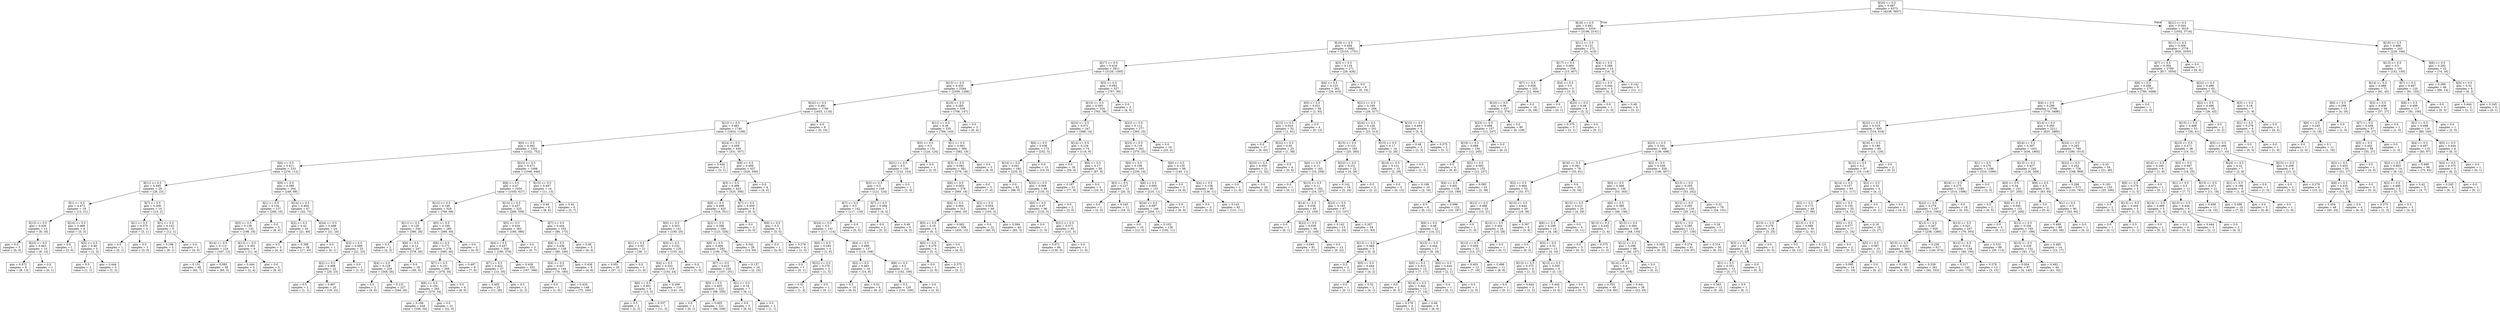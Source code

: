 digraph Tree {
node [shape=box] ;
0 [label="X[20] <= 0.5\ngini = 0.487\nsamples = 6373\nvalue = [4238, 5857]"] ;
1 [label="X[16] <= 0.5\ngini = 0.481\nsamples = 3354\nvalue = [3186, 2141]"] ;
0 -> 1 [labeldistance=2.5, labelangle=45, headlabel="True"] ;
2 [label="X[18] <= 0.5\ngini = 0.458\nsamples = 3082\nvalue = [3155, 1731]"] ;
1 -> 2 ;
3 [label="X[17] <= 0.5\ngini = 0.416\nsamples = 2811\nvalue = [3126, 1305]"] ;
2 -> 3 ;
4 [label="X[15] <= 0.5\ngini = 0.455\nsamples = 2284\nvalue = [2359, 1266]"] ;
3 -> 4 ;
5 [label="X[22] <= 0.5\ngini = 0.481\nsamples = 1746\nvalue = [1653, 1119]"] ;
4 -> 5 ;
6 [label="X[12] <= 0.5\ngini = 0.481\nsamples = 1740\nvalue = [1653, 1109]"] ;
5 -> 6 ;
7 [label="X[0] <= 0.5\ngini = 0.462\nsamples = 1301\nvalue = [1322, 752]"] ;
6 -> 7 ;
8 [label="X[6] <= 0.5\ngini = 0.411\nsamples = 233\nvalue = [276, 112]"] ;
7 -> 8 ;
9 [label="X[11] <= 0.5\ngini = 0.495\nsamples = 29\nvalue = [28, 23]"] ;
8 -> 9 ;
10 [label="X[1] <= 0.5\ngini = 0.472\nsamples = 19\nvalue = [13, 21]"] ;
9 -> 10 ;
11 [label="X[13] <= 0.5\ngini = 0.426\nsamples = 13\nvalue = [8, 18]"] ;
10 -> 11 ;
12 [label="gini = 0.0\nsamples = 3\nvalue = [0, 4]"] ;
11 -> 12 ;
13 [label="X[23] <= 0.5\ngini = 0.463\nsamples = 10\nvalue = [8, 14]"] ;
11 -> 13 ;
14 [label="gini = 0.472\nsamples = 9\nvalue = [8, 13]"] ;
13 -> 14 ;
15 [label="gini = 0.0\nsamples = 1\nvalue = [0, 1]"] ;
13 -> 15 ;
16 [label="X[14] <= 0.5\ngini = 0.469\nsamples = 6\nvalue = [5, 3]"] ;
10 -> 16 ;
17 [label="gini = 0.0\nsamples = 1\nvalue = [3, 0]"] ;
16 -> 17 ;
18 [label="X[5] <= 0.5\ngini = 0.48\nsamples = 5\nvalue = [2, 3]"] ;
16 -> 18 ;
19 [label="gini = 0.5\nsamples = 2\nvalue = [1, 1]"] ;
18 -> 19 ;
20 [label="gini = 0.444\nsamples = 3\nvalue = [1, 2]"] ;
18 -> 20 ;
21 [label="X[7] <= 0.5\ngini = 0.208\nsamples = 10\nvalue = [15, 2]"] ;
9 -> 21 ;
22 [label="X[1] <= 0.5\ngini = 0.375\nsamples = 4\nvalue = [3, 1]"] ;
21 -> 22 ;
23 [label="gini = 0.0\nsamples = 1\nvalue = [0, 1]"] ;
22 -> 23 ;
24 [label="gini = 0.0\nsamples = 3\nvalue = [3, 0]"] ;
22 -> 24 ;
25 [label="X[1] <= 0.5\ngini = 0.142\nsamples = 6\nvalue = [12, 1]"] ;
21 -> 25 ;
26 [label="gini = 0.198\nsamples = 5\nvalue = [8, 1]"] ;
25 -> 26 ;
27 [label="gini = 0.0\nsamples = 1\nvalue = [4, 0]"] ;
25 -> 27 ;
28 [label="X[9] <= 0.5\ngini = 0.389\nsamples = 204\nvalue = [248, 89]"] ;
8 -> 28 ;
29 [label="X[1] <= 0.5\ngini = 0.134\nsamples = 137\nvalue = [206, 16]"] ;
28 -> 29 ;
30 [label="X[3] <= 0.5\ngini = 0.138\nsamples = 132\nvalue = [198, 16]"] ;
29 -> 30 ;
31 [label="X[14] <= 0.5\ngini = 0.113\nsamples = 124\nvalue = [187, 12]"] ;
30 -> 31 ;
32 [label="gini = 0.131\nsamples = 66\nvalue = [92, 7]"] ;
31 -> 32 ;
33 [label="gini = 0.095\nsamples = 58\nvalue = [95, 5]"] ;
31 -> 33 ;
34 [label="X[13] <= 0.5\ngini = 0.391\nsamples = 8\nvalue = [11, 4]"] ;
30 -> 34 ;
35 [label="gini = 0.444\nsamples = 3\nvalue = [2, 4]"] ;
34 -> 35 ;
36 [label="gini = 0.0\nsamples = 5\nvalue = [9, 0]"] ;
34 -> 36 ;
37 [label="gini = 0.0\nsamples = 5\nvalue = [8, 0]"] ;
29 -> 37 ;
38 [label="X[14] <= 0.5\ngini = 0.464\nsamples = 67\nvalue = [42, 73]"] ;
28 -> 38 ;
39 [label="X[2] <= 0.5\ngini = 0.42\nsamples = 43\nvalue = [21, 49]"] ;
38 -> 39 ;
40 [label="gini = 0.5\nsamples = 5\nvalue = [4, 4]"] ;
39 -> 40 ;
41 [label="gini = 0.398\nsamples = 38\nvalue = [17, 45]"] ;
39 -> 41 ;
42 [label="X[24] <= 0.5\ngini = 0.498\nsamples = 24\nvalue = [21, 24]"] ;
38 -> 42 ;
43 [label="gini = 0.0\nsamples = 1\nvalue = [0, 1]"] ;
42 -> 43 ;
44 [label="X[3] <= 0.5\ngini = 0.499\nsamples = 23\nvalue = [21, 23]"] ;
42 -> 44 ;
45 [label="X[2] <= 0.5\ngini = 0.498\nsamples = 22\nvalue = [20, 23]"] ;
44 -> 45 ;
46 [label="gini = 0.5\nsamples = 2\nvalue = [1, 1]"] ;
45 -> 46 ;
47 [label="gini = 0.497\nsamples = 20\nvalue = [19, 22]"] ;
45 -> 47 ;
48 [label="gini = 0.0\nsamples = 1\nvalue = [1, 0]"] ;
44 -> 48 ;
49 [label="X[23] <= 0.5\ngini = 0.471\nsamples = 1068\nvalue = [1046, 640]"] ;
7 -> 49 ;
50 [label="X[9] <= 0.5\ngini = 0.47\nsamples = 1054\nvalue = [1035, 627]"] ;
49 -> 50 ;
51 [label="X[13] <= 0.5\ngini = 0.149\nsamples = 529\nvalue = [769, 68]"] ;
50 -> 51 ;
52 [label="X[11] <= 0.5\ngini = 0.128\nsamples = 249\nvalue = [380, 28]"] ;
51 -> 52 ;
53 [label="gini = 0.5\nsamples = 2\nvalue = [2, 2]"] ;
52 -> 53 ;
54 [label="X[6] <= 0.5\ngini = 0.12\nsamples = 247\nvalue = [378, 26]"] ;
52 -> 54 ;
55 [label="X[4] <= 0.5\ngini = 0.129\nsamples = 229\nvalue = [348, 26]"] ;
54 -> 55 ;
56 [label="gini = 0.0\nsamples = 2\nvalue = [4, 0]"] ;
55 -> 56 ;
57 [label="gini = 0.131\nsamples = 227\nvalue = [344, 26]"] ;
55 -> 57 ;
58 [label="gini = 0.0\nsamples = 18\nvalue = [30, 0]"] ;
54 -> 58 ;
59 [label="X[5] <= 0.5\ngini = 0.169\nsamples = 280\nvalue = [389, 40]"] ;
51 -> 59 ;
60 [label="X[8] <= 0.5\ngini = 0.171\nsamples = 278\nvalue = [385, 40]"] ;
59 -> 60 ;
61 [label="X[7] <= 0.5\ngini = 0.151\nsamples = 269\nvalue = [378, 34]"] ;
60 -> 61 ;
62 [label="X[6] <= 0.5\ngini = 0.154\nsamples = 265\nvalue = [370, 34]"] ;
61 -> 62 ;
63 [label="gini = 0.166\nsamples = 244\nvalue = [338, 34]"] ;
62 -> 63 ;
64 [label="gini = 0.0\nsamples = 21\nvalue = [32, 0]"] ;
62 -> 64 ;
65 [label="gini = 0.0\nsamples = 4\nvalue = [8, 0]"] ;
61 -> 65 ;
66 [label="gini = 0.497\nsamples = 9\nvalue = [7, 6]"] ;
60 -> 66 ;
67 [label="gini = 0.0\nsamples = 2\nvalue = [4, 0]"] ;
59 -> 67 ;
68 [label="X[14] <= 0.5\ngini = 0.437\nsamples = 525\nvalue = [266, 559]"] ;
50 -> 68 ;
69 [label="X[5] <= 0.5\ngini = 0.434\nsamples = 362\nvalue = [180, 386]"] ;
68 -> 69 ;
70 [label="X[4] <= 0.5\ngini = 0.437\nsamples = 359\nvalue = [180, 379]"] ;
69 -> 70 ;
71 [label="X[7] <= 0.5\ngini = 0.422\nsamples = 27\nvalue = [13, 30]"] ;
70 -> 71 ;
72 [label="gini = 0.405\nsamples = 25\nvalue = [11, 28]"] ;
71 -> 72 ;
73 [label="gini = 0.5\nsamples = 2\nvalue = [2, 2]"] ;
71 -> 73 ;
74 [label="gini = 0.438\nsamples = 332\nvalue = [167, 349]"] ;
70 -> 74 ;
75 [label="gini = 0.0\nsamples = 3\nvalue = [0, 7]"] ;
69 -> 75 ;
76 [label="X[7] <= 0.5\ngini = 0.444\nsamples = 163\nvalue = [86, 173]"] ;
68 -> 76 ;
77 [label="X[6] <= 0.5\ngini = 0.436\nsamples = 158\nvalue = [80, 169]"] ;
76 -> 77 ;
78 [label="X[4] <= 0.5\ngini = 0.437\nsamples = 149\nvalue = [76, 160]"] ;
77 -> 78 ;
79 [label="gini = 0.0\nsamples = 1\nvalue = [1, 0]"] ;
78 -> 79 ;
80 [label="gini = 0.435\nsamples = 148\nvalue = [75, 160]"] ;
78 -> 80 ;
81 [label="gini = 0.426\nsamples = 9\nvalue = [4, 9]"] ;
77 -> 81 ;
82 [label="gini = 0.48\nsamples = 5\nvalue = [6, 4]"] ;
76 -> 82 ;
83 [label="X[13] <= 0.5\ngini = 0.497\nsamples = 14\nvalue = [11, 13]"] ;
49 -> 83 ;
84 [label="gini = 0.49\nsamples = 8\nvalue = [8, 6]"] ;
83 -> 84 ;
85 [label="gini = 0.42\nsamples = 6\nvalue = [3, 7]"] ;
83 -> 85 ;
86 [label="X[24] <= 0.5\ngini = 0.499\nsamples = 439\nvalue = [331, 357]"] ;
6 -> 86 ;
87 [label="gini = 0.444\nsamples = 2\nvalue = [2, 1]"] ;
86 -> 87 ;
88 [label="X[8] <= 0.5\ngini = 0.499\nsamples = 437\nvalue = [329, 356]"] ;
86 -> 88 ;
89 [label="X[3] <= 0.5\ngini = 0.499\nsamples = 433\nvalue = [325, 356]"] ;
88 -> 89 ;
90 [label="X[9] <= 0.5\ngini = 0.499\nsamples = 425\nvalue = [316, 351]"] ;
89 -> 90 ;
91 [label="X[0] <= 0.5\ngini = 0.203\nsamples = 141\nvalue = [193, 25]"] ;
90 -> 91 ;
92 [label="X[1] <= 0.5\ngini = 0.05\nsamples = 21\nvalue = [38, 1]"] ;
91 -> 92 ;
93 [label="gini = 0.051\nsamples = 20\nvalue = [37, 1]"] ;
92 -> 93 ;
94 [label="gini = 0.0\nsamples = 1\nvalue = [1, 0]"] ;
92 -> 94 ;
95 [label="X[5] <= 0.5\ngini = 0.232\nsamples = 120\nvalue = [155, 24]"] ;
91 -> 95 ;
96 [label="X[4] <= 0.5\ngini = 0.233\nsamples = 119\nvalue = [154, 24]"] ;
95 -> 96 ;
97 [label="X[6] <= 0.5\ngini = 0.401\nsamples = 9\nvalue = [13, 5]"] ;
96 -> 97 ;
98 [label="gini = 0.5\nsamples = 2\nvalue = [2, 2]"] ;
97 -> 98 ;
99 [label="gini = 0.337\nsamples = 7\nvalue = [11, 3]"] ;
97 -> 99 ;
100 [label="gini = 0.209\nsamples = 110\nvalue = [141, 19]"] ;
96 -> 100 ;
101 [label="gini = 0.0\nsamples = 1\nvalue = [1, 0]"] ;
95 -> 101 ;
102 [label="X[2] <= 0.5\ngini = 0.398\nsamples = 284\nvalue = [123, 326]"] ;
90 -> 102 ;
103 [label="X[6] <= 0.5\ngini = 0.406\nsamples = 245\nvalue = [109, 276]"] ;
102 -> 103 ;
104 [label="X[7] <= 0.5\ngini = 0.419\nsamples = 229\nvalue = [107, 251]"] ;
103 -> 104 ;
105 [label="X[0] <= 0.5\ngini = 0.405\nsamples = 222\nvalue = [98, 250]"] ;
104 -> 105 ;
106 [label="gini = 0.0\nsamples = 1\nvalue = [0, 1]"] ;
105 -> 106 ;
107 [label="gini = 0.405\nsamples = 221\nvalue = [98, 249]"] ;
105 -> 107 ;
108 [label="X[1] <= 0.5\ngini = 0.18\nsamples = 7\nvalue = [9, 1]"] ;
104 -> 108 ;
109 [label="gini = 0.0\nsamples = 5\nvalue = [8, 0]"] ;
108 -> 109 ;
110 [label="gini = 0.5\nsamples = 2\nvalue = [1, 1]"] ;
108 -> 110 ;
111 [label="gini = 0.137\nsamples = 16\nvalue = [2, 25]"] ;
103 -> 111 ;
112 [label="gini = 0.342\nsamples = 39\nvalue = [14, 50]"] ;
102 -> 112 ;
113 [label="X[7] <= 0.5\ngini = 0.459\nsamples = 8\nvalue = [9, 5]"] ;
89 -> 113 ;
114 [label="gini = 0.0\nsamples = 3\nvalue = [4, 0]"] ;
113 -> 114 ;
115 [label="X[9] <= 0.5\ngini = 0.5\nsamples = 5\nvalue = [5, 5]"] ;
113 -> 115 ;
116 [label="gini = 0.0\nsamples = 1\nvalue = [4, 0]"] ;
115 -> 116 ;
117 [label="gini = 0.278\nsamples = 4\nvalue = [1, 5]"] ;
115 -> 117 ;
118 [label="gini = 0.0\nsamples = 4\nvalue = [4, 0]"] ;
88 -> 118 ;
119 [label="gini = 0.0\nsamples = 6\nvalue = [0, 10]"] ;
5 -> 119 ;
120 [label="X[10] <= 0.5\ngini = 0.285\nsamples = 538\nvalue = [706, 147]"] ;
4 -> 120 ;
121 [label="X[11] <= 0.5\ngini = 0.28\nsamples = 535\nvalue = [706, 143]"] ;
120 -> 121 ;
122 [label="X[5] <= 0.5\ngini = 0.5\nsamples = 151\nvalue = [124, 124]"] ;
121 -> 122 ;
123 [label="X[21] <= 0.5\ngini = 0.5\nsamples = 150\nvalue = [122, 124]"] ;
122 -> 123 ;
124 [label="X[3] <= 0.5\ngini = 0.5\nsamples = 149\nvalue = [121, 124]"] ;
123 -> 124 ;
125 [label="X[7] <= 0.5\ngini = 0.5\nsamples = 142\nvalue = [117, 119]"] ;
124 -> 125 ;
126 [label="X[24] <= 0.5\ngini = 0.5\nsamples = 141\nvalue = [117, 114]"] ;
125 -> 126 ;
127 [label="X[0] <= 0.5\ngini = 0.245\nsamples = 4\nvalue = [1, 6]"] ;
126 -> 127 ;
128 [label="gini = 0.0\nsamples = 1\nvalue = [0, 1]"] ;
127 -> 128 ;
129 [label="X[22] <= 0.5\ngini = 0.278\nsamples = 3\nvalue = [1, 5]"] ;
127 -> 129 ;
130 [label="gini = 0.32\nsamples = 2\nvalue = [1, 4]"] ;
129 -> 130 ;
131 [label="gini = 0.0\nsamples = 1\nvalue = [0, 1]"] ;
129 -> 131 ;
132 [label="X[4] <= 0.5\ngini = 0.499\nsamples = 137\nvalue = [116, 108]"] ;
126 -> 132 ;
133 [label="X[2] <= 0.5\ngini = 0.463\nsamples = 16\nvalue = [14, 8]"] ;
132 -> 133 ;
134 [label="gini = 0.5\nsamples = 10\nvalue = [6, 6]"] ;
133 -> 134 ;
135 [label="gini = 0.32\nsamples = 6\nvalue = [8, 2]"] ;
133 -> 135 ;
136 [label="X[8] <= 0.5\ngini = 0.5\nsamples = 121\nvalue = [102, 100]"] ;
132 -> 136 ;
137 [label="gini = 0.5\nsamples = 120\nvalue = [101, 100]"] ;
136 -> 137 ;
138 [label="gini = 0.0\nsamples = 1\nvalue = [1, 0]"] ;
136 -> 138 ;
139 [label="gini = 0.0\nsamples = 1\nvalue = [0, 5]"] ;
125 -> 139 ;
140 [label="X[7] <= 0.5\ngini = 0.494\nsamples = 7\nvalue = [4, 5]"] ;
124 -> 140 ;
141 [label="gini = 0.0\nsamples = 2\nvalue = [0, 2]"] ;
140 -> 141 ;
142 [label="gini = 0.49\nsamples = 5\nvalue = [4, 3]"] ;
140 -> 142 ;
143 [label="gini = 0.0\nsamples = 1\nvalue = [1, 0]"] ;
123 -> 143 ;
144 [label="gini = 0.0\nsamples = 1\nvalue = [2, 0]"] ;
122 -> 144 ;
145 [label="X[1] <= 0.5\ngini = 0.061\nsamples = 384\nvalue = [582, 19]"] ;
121 -> 145 ;
146 [label="X[3] <= 0.5\ngini = 0.062\nsamples = 381\nvalue = [576, 19]"] ;
145 -> 146 ;
147 [label="X[6] <= 0.5\ngini = 0.063\nsamples = 378\nvalue = [569, 19]"] ;
146 -> 147 ;
148 [label="X[4] <= 0.5\ngini = 0.064\nsamples = 312\nvalue = [464, 16]"] ;
147 -> 148 ;
149 [label="X[5] <= 0.5\ngini = 0.18\nsamples = 6\nvalue = [9, 1]"] ;
148 -> 149 ;
150 [label="X[0] <= 0.5\ngini = 0.278\nsamples = 4\nvalue = [5, 1]"] ;
149 -> 150 ;
151 [label="gini = 0.0\nsamples = 1\nvalue = [2, 0]"] ;
150 -> 151 ;
152 [label="gini = 0.375\nsamples = 3\nvalue = [3, 1]"] ;
150 -> 152 ;
153 [label="gini = 0.0\nsamples = 2\nvalue = [4, 0]"] ;
149 -> 153 ;
154 [label="gini = 0.062\nsamples = 306\nvalue = [455, 15]"] ;
148 -> 154 ;
155 [label="X[2] <= 0.5\ngini = 0.054\nsamples = 66\nvalue = [105, 3]"] ;
147 -> 155 ;
156 [label="gini = 0.0\nsamples = 22\nvalue = [40, 0]"] ;
155 -> 156 ;
157 [label="gini = 0.084\nsamples = 44\nvalue = [65, 3]"] ;
155 -> 157 ;
158 [label="gini = 0.0\nsamples = 3\nvalue = [7, 0]"] ;
146 -> 158 ;
159 [label="gini = 0.0\nsamples = 3\nvalue = [6, 0]"] ;
145 -> 159 ;
160 [label="gini = 0.0\nsamples = 3\nvalue = [0, 4]"] ;
120 -> 160 ;
161 [label="X[5] <= 0.5\ngini = 0.092\nsamples = 527\nvalue = [767, 39]"] ;
3 -> 161 ;
162 [label="X[13] <= 0.5\ngini = 0.093\nsamples = 524\nvalue = [763, 39]"] ;
161 -> 162 ;
163 [label="X[23] <= 0.5\ngini = 0.071\nsamples = 247\nvalue = [368, 14]"] ;
162 -> 163 ;
164 [label="X[6] <= 0.5\ngini = 0.038\nsamples = 173\nvalue = [252, 5]"] ;
163 -> 164 ;
165 [label="X[14] <= 0.5\ngini = 0.041\nsamples = 160\nvalue = [233, 5]"] ;
164 -> 165 ;
166 [label="gini = 0.0\nsamples = 62\nvalue = [98, 0]"] ;
165 -> 166 ;
167 [label="X[22] <= 0.5\ngini = 0.069\nsamples = 98\nvalue = [135, 5]"] ;
165 -> 167 ;
168 [label="X[0] <= 0.5\ngini = 0.07\nsamples = 96\nvalue = [132, 5]"] ;
167 -> 168 ;
169 [label="gini = 0.0\nsamples = 1\nvalue = [1, 0]"] ;
168 -> 169 ;
170 [label="X[21] <= 0.5\ngini = 0.071\nsamples = 95\nvalue = [131, 5]"] ;
168 -> 170 ;
171 [label="gini = 0.071\nsamples = 94\nvalue = [130, 5]"] ;
170 -> 171 ;
172 [label="gini = 0.0\nsamples = 1\nvalue = [1, 0]"] ;
170 -> 172 ;
173 [label="gini = 0.0\nsamples = 2\nvalue = [3, 0]"] ;
167 -> 173 ;
174 [label="gini = 0.0\nsamples = 13\nvalue = [19, 0]"] ;
164 -> 174 ;
175 [label="X[14] <= 0.5\ngini = 0.134\nsamples = 74\nvalue = [116, 9]"] ;
163 -> 175 ;
176 [label="gini = 0.0\nsamples = 18\nvalue = [29, 0]"] ;
175 -> 176 ;
177 [label="X[6] <= 0.5\ngini = 0.17\nsamples = 56\nvalue = [87, 9]"] ;
175 -> 177 ;
178 [label="gini = 0.187\nsamples = 51\nvalue = [77, 9]"] ;
177 -> 178 ;
179 [label="gini = 0.0\nsamples = 5\nvalue = [10, 0]"] ;
177 -> 179 ;
180 [label="X[22] <= 0.5\ngini = 0.112\nsamples = 277\nvalue = [395, 25]"] ;
162 -> 180 ;
181 [label="X[23] <= 0.5\ngini = 0.119\nsamples = 261\nvalue = [370, 25]"] ;
180 -> 181 ;
182 [label="X[0] <= 0.5\ngini = 0.108\nsamples = 163\nvalue = [230, 14]"] ;
181 -> 182 ;
183 [label="X[2] <= 0.5\ngini = 0.227\nsamples = 12\nvalue = [20, 3]"] ;
182 -> 183 ;
184 [label="gini = 0.0\nsamples = 1\nvalue = [2, 0]"] ;
183 -> 184 ;
185 [label="gini = 0.245\nsamples = 11\nvalue = [18, 3]"] ;
183 -> 185 ;
186 [label="X[6] <= 0.5\ngini = 0.095\nsamples = 151\nvalue = [210, 11]"] ;
182 -> 186 ;
187 [label="X[24] <= 0.5\ngini = 0.097\nsamples = 146\nvalue = [204, 11]"] ;
186 -> 187 ;
188 [label="gini = 0.0\nsamples = 10\nvalue = [12, 0]"] ;
187 -> 188 ;
189 [label="gini = 0.103\nsamples = 136\nvalue = [192, 11]"] ;
187 -> 189 ;
190 [label="gini = 0.0\nsamples = 5\nvalue = [6, 0]"] ;
186 -> 190 ;
191 [label="X[0] <= 0.5\ngini = 0.135\nsamples = 98\nvalue = [140, 11]"] ;
181 -> 191 ;
192 [label="gini = 0.0\nsamples = 3\nvalue = [4, 0]"] ;
191 -> 192 ;
193 [label="X[4] <= 0.5\ngini = 0.138\nsamples = 95\nvalue = [136, 11]"] ;
191 -> 193 ;
194 [label="gini = 0.0\nsamples = 3\nvalue = [5, 0]"] ;
193 -> 194 ;
195 [label="gini = 0.143\nsamples = 92\nvalue = [131, 11]"] ;
193 -> 195 ;
196 [label="gini = 0.0\nsamples = 16\nvalue = [25, 0]"] ;
180 -> 196 ;
197 [label="gini = 0.0\nsamples = 3\nvalue = [4, 0]"] ;
161 -> 197 ;
198 [label="X[3] <= 0.5\ngini = 0.119\nsamples = 271\nvalue = [29, 426]"] ;
2 -> 198 ;
199 [label="X[4] <= 0.5\ngini = 0.123\nsamples = 262\nvalue = [29, 410]"] ;
198 -> 199 ;
200 [label="X[5] <= 0.5\ngini = 0.021\nsamples = 56\nvalue = [1, 93]"] ;
199 -> 200 ;
201 [label="X[13] <= 0.5\ngini = 0.024\nsamples = 52\nvalue = [1, 81]"] ;
200 -> 201 ;
202 [label="gini = 0.0\nsamples = 27\nvalue = [0, 43]"] ;
201 -> 202 ;
203 [label="X[22] <= 0.5\ngini = 0.05\nsamples = 25\nvalue = [1, 38]"] ;
201 -> 203 ;
204 [label="X[23] <= 0.5\ngini = 0.059\nsamples = 21\nvalue = [1, 32]"] ;
203 -> 204 ;
205 [label="gini = 0.0\nsamples = 1\nvalue = [1, 0]"] ;
204 -> 205 ;
206 [label="gini = 0.0\nsamples = 20\nvalue = [0, 32]"] ;
204 -> 206 ;
207 [label="gini = 0.0\nsamples = 4\nvalue = [0, 6]"] ;
203 -> 207 ;
208 [label="gini = 0.0\nsamples = 4\nvalue = [0, 12]"] ;
200 -> 208 ;
209 [label="X[21] <= 0.5\ngini = 0.149\nsamples = 206\nvalue = [28, 317]"] ;
199 -> 209 ;
210 [label="X[24] <= 0.5\ngini = 0.128\nsamples = 201\nvalue = [23, 313]"] ;
209 -> 210 ;
211 [label="X[15] <= 0.5\ngini = 0.123\nsamples = 185\nvalue = [20, 284]"] ;
210 -> 211 ;
212 [label="X[0] <= 0.5\ngini = 0.11\nsamples = 163\nvalue = [16, 258]"] ;
211 -> 212 ;
213 [label="gini = 0.0\nsamples = 1\nvalue = [0, 1]"] ;
212 -> 213 ;
214 [label="X[13] <= 0.5\ngini = 0.11\nsamples = 162\nvalue = [16, 257]"] ;
212 -> 214 ;
215 [label="X[14] <= 0.5\ngini = 0.038\nsamples = 95\nvalue = [3, 150]"] ;
214 -> 215 ;
216 [label="gini = 0.0\nsamples = 1\nvalue = [0, 1]"] ;
215 -> 216 ;
217 [label="X[22] <= 0.5\ngini = 0.039\nsamples = 94\nvalue = [3, 149]"] ;
215 -> 217 ;
218 [label="gini = 0.045\nsamples = 81\nvalue = [3, 127]"] ;
217 -> 218 ;
219 [label="gini = 0.0\nsamples = 13\nvalue = [0, 22]"] ;
217 -> 219 ;
220 [label="X[23] <= 0.5\ngini = 0.193\nsamples = 67\nvalue = [13, 107]"] ;
214 -> 220 ;
221 [label="gini = 0.142\nsamples = 13\nvalue = [2, 24]"] ;
220 -> 221 ;
222 [label="gini = 0.207\nsamples = 54\nvalue = [11, 83]"] ;
220 -> 222 ;
223 [label="X[22] <= 0.5\ngini = 0.231\nsamples = 22\nvalue = [4, 26]"] ;
211 -> 223 ;
224 [label="gini = 0.142\nsamples = 19\nvalue = [2, 24]"] ;
223 -> 224 ;
225 [label="gini = 0.5\nsamples = 3\nvalue = [2, 2]"] ;
223 -> 225 ;
226 [label="X[15] <= 0.5\ngini = 0.17\nsamples = 16\nvalue = [3, 29]"] ;
210 -> 226 ;
227 [label="X[14] <= 0.5\ngini = 0.121\nsamples = 15\nvalue = [2, 29]"] ;
226 -> 227 ;
228 [label="gini = 0.0\nsamples = 5\nvalue = [0, 13]"] ;
227 -> 228 ;
229 [label="gini = 0.198\nsamples = 10\nvalue = [2, 16]"] ;
227 -> 229 ;
230 [label="gini = 0.0\nsamples = 1\nvalue = [1, 0]"] ;
226 -> 230 ;
231 [label="X[15] <= 0.5\ngini = 0.494\nsamples = 5\nvalue = [5, 4]"] ;
209 -> 231 ;
232 [label="gini = 0.48\nsamples = 3\nvalue = [2, 3]"] ;
231 -> 232 ;
233 [label="gini = 0.375\nsamples = 2\nvalue = [3, 1]"] ;
231 -> 233 ;
234 [label="gini = 0.0\nsamples = 9\nvalue = [0, 16]"] ;
198 -> 234 ;
235 [label="X[11] <= 0.5\ngini = 0.131\nsamples = 272\nvalue = [31, 410]"] ;
1 -> 235 ;
236 [label="X[17] <= 0.5\ngini = 0.069\nsamples = 258\nvalue = [15, 407]"] ;
235 -> 236 ;
237 [label="X[7] <= 0.5\ngini = 0.056\nsamples = 253\nvalue = [12, 404]"] ;
236 -> 237 ;
238 [label="X[10] <= 0.5\ngini = 0.06\nsamples = 237\nvalue = [12, 376]"] ;
237 -> 238 ;
239 [label="X[23] <= 0.5\ngini = 0.088\nsamples = 157\nvalue = [12, 247]"] ;
238 -> 239 ;
240 [label="X[19] <= 0.5\ngini = 0.089\nsamples = 156\nvalue = [12, 245]"] ;
239 -> 240 ;
241 [label="gini = 0.0\nsamples = 4\nvalue = [0, 8]"] ;
240 -> 241 ;
242 [label="X[2] <= 0.5\ngini = 0.092\nsamples = 152\nvalue = [12, 237]"] ;
240 -> 242 ;
243 [label="X[4] <= 0.5\ngini = 0.091\nsamples = 129\nvalue = [10, 199]"] ;
242 -> 243 ;
244 [label="gini = 0.0\nsamples = 6\nvalue = [0, 12]"] ;
243 -> 244 ;
245 [label="gini = 0.096\nsamples = 123\nvalue = [10, 187]"] ;
243 -> 245 ;
246 [label="gini = 0.095\nsamples = 23\nvalue = [2, 38]"] ;
242 -> 246 ;
247 [label="gini = 0.0\nsamples = 1\nvalue = [0, 2]"] ;
239 -> 247 ;
248 [label="gini = 0.0\nsamples = 80\nvalue = [0, 129]"] ;
238 -> 248 ;
249 [label="gini = 0.0\nsamples = 16\nvalue = [0, 28]"] ;
237 -> 249 ;
250 [label="X[4] <= 0.5\ngini = 0.5\nsamples = 5\nvalue = [3, 3]"] ;
236 -> 250 ;
251 [label="gini = 0.0\nsamples = 1\nvalue = [0, 1]"] ;
250 -> 251 ;
252 [label="X[23] <= 0.5\ngini = 0.48\nsamples = 4\nvalue = [3, 2]"] ;
250 -> 252 ;
253 [label="gini = 0.375\nsamples = 3\nvalue = [3, 1]"] ;
252 -> 253 ;
254 [label="gini = 0.0\nsamples = 1\nvalue = [0, 1]"] ;
252 -> 254 ;
255 [label="X[4] <= 0.5\ngini = 0.266\nsamples = 14\nvalue = [16, 3]"] ;
235 -> 255 ;
256 [label="X[2] <= 0.5\ngini = 0.444\nsamples = 5\nvalue = [4, 2]"] ;
255 -> 256 ;
257 [label="gini = 0.0\nsamples = 1\nvalue = [1, 0]"] ;
256 -> 257 ;
258 [label="gini = 0.48\nsamples = 4\nvalue = [3, 2]"] ;
256 -> 258 ;
259 [label="gini = 0.142\nsamples = 9\nvalue = [12, 1]"] ;
255 -> 259 ;
260 [label="X[21] <= 0.5\ngini = 0.344\nsamples = 3019\nvalue = [1052, 3716]"] ;
0 -> 260 [labeldistance=2.5, labelangle=-45, headlabel="False"] ;
261 [label="X[11] <= 0.5\ngini = 0.306\nsamples = 2776\nvalue = [826, 3550]"] ;
260 -> 261 ;
262 [label="X[7] <= 0.5\ngini = 0.304\nsamples = 2769\nvalue = [817, 3550]"] ;
261 -> 262 ;
263 [label="X[8] <= 0.5\ngini = 0.298\nsamples = 2707\nvalue = [780, 3498]"] ;
262 -> 263 ;
264 [label="X[4] <= 0.5\ngini = 0.298\nsamples = 2706\nvalue = [779, 3498]"] ;
263 -> 264 ;
265 [label="X[22] <= 0.5\ngini = 0.319\nsamples = 495\nvalue = [154, 618]"] ;
264 -> 265 ;
266 [label="X[23] <= 0.5\ngini = 0.341\nsamples = 406\nvalue = [139, 498]"] ;
265 -> 266 ;
267 [label="X[16] <= 0.5\ngini = 0.391\nsamples = 78\nvalue = [33, 91]"] ;
266 -> 267 ;
268 [label="X[2] <= 0.5\ngini = 0.464\nsamples = 53\nvalue = [33, 57]"] ;
267 -> 268 ;
269 [label="X[12] <= 0.5\ngini = 0.486\nsamples = 23\nvalue = [15, 21]"] ;
268 -> 269 ;
270 [label="X[6] <= 0.5\ngini = 0.48\nsamples = 22\nvalue = [14, 21]"] ;
269 -> 270 ;
271 [label="X[13] <= 0.5\ngini = 0.469\nsamples = 5\nvalue = [5, 3]"] ;
270 -> 271 ;
272 [label="gini = 0.5\nsamples = 2\nvalue = [1, 1]"] ;
271 -> 272 ;
273 [label="X[0] <= 0.5\ngini = 0.444\nsamples = 3\nvalue = [4, 2]"] ;
271 -> 273 ;
274 [label="gini = 0.0\nsamples = 1\nvalue = [0, 1]"] ;
273 -> 274 ;
275 [label="gini = 0.32\nsamples = 2\nvalue = [4, 1]"] ;
273 -> 275 ;
276 [label="X[15] <= 0.5\ngini = 0.444\nsamples = 17\nvalue = [9, 18]"] ;
270 -> 276 ;
277 [label="X[0] <= 0.5\ngini = 0.413\nsamples = 15\nvalue = [7, 17]"] ;
276 -> 277 ;
278 [label="gini = 0.0\nsamples = 2\nvalue = [0, 3]"] ;
277 -> 278 ;
279 [label="X[14] <= 0.5\ngini = 0.444\nsamples = 13\nvalue = [7, 14]"] ;
277 -> 279 ;
280 [label="gini = 0.278\nsamples = 4\nvalue = [1, 5]"] ;
279 -> 280 ;
281 [label="gini = 0.48\nsamples = 9\nvalue = [6, 9]"] ;
279 -> 281 ;
282 [label="X[0] <= 0.5\ngini = 0.444\nsamples = 2\nvalue = [2, 1]"] ;
276 -> 282 ;
283 [label="gini = 0.0\nsamples = 1\nvalue = [0, 1]"] ;
282 -> 283 ;
284 [label="gini = 0.0\nsamples = 1\nvalue = [2, 0]"] ;
282 -> 284 ;
285 [label="gini = 0.0\nsamples = 1\nvalue = [1, 0]"] ;
269 -> 285 ;
286 [label="X[15] <= 0.5\ngini = 0.444\nsamples = 30\nvalue = [18, 36]"] ;
268 -> 286 ;
287 [label="X[12] <= 0.5\ngini = 0.454\nsamples = 24\nvalue = [15, 28]"] ;
286 -> 287 ;
288 [label="X[13] <= 0.5\ngini = 0.459\nsamples = 23\nvalue = [15, 27]"] ;
287 -> 288 ;
289 [label="gini = 0.403\nsamples = 12\nvalue = [7, 18]"] ;
288 -> 289 ;
290 [label="gini = 0.498\nsamples = 11\nvalue = [8, 9]"] ;
288 -> 290 ;
291 [label="gini = 0.0\nsamples = 1\nvalue = [0, 1]"] ;
287 -> 291 ;
292 [label="gini = 0.397\nsamples = 6\nvalue = [3, 8]"] ;
286 -> 292 ;
293 [label="gini = 0.0\nsamples = 25\nvalue = [0, 34]"] ;
267 -> 293 ;
294 [label="X[2] <= 0.5\ngini = 0.328\nsamples = 328\nvalue = [106, 407]"] ;
266 -> 294 ;
295 [label="X[0] <= 0.5\ngini = 0.368\nsamples = 136\nvalue = [53, 165]"] ;
294 -> 295 ;
296 [label="X[15] <= 0.5\ngini = 0.213\nsamples = 20\nvalue = [4, 29]"] ;
295 -> 296 ;
297 [label="X[6] <= 0.5\ngini = 0.298\nsamples = 14\nvalue = [4, 18]"] ;
296 -> 297 ;
298 [label="gini = 0.0\nsamples = 1\nvalue = [0, 2]"] ;
297 -> 298 ;
299 [label="X[3] <= 0.5\ngini = 0.32\nsamples = 13\nvalue = [4, 16]"] ;
297 -> 299 ;
300 [label="X[13] <= 0.5\ngini = 0.375\nsamples = 4\nvalue = [1, 3]"] ;
299 -> 300 ;
301 [label="gini = 0.0\nsamples = 1\nvalue = [0, 1]"] ;
300 -> 301 ;
302 [label="gini = 0.444\nsamples = 3\nvalue = [1, 2]"] ;
300 -> 302 ;
303 [label="X[13] <= 0.5\ngini = 0.305\nsamples = 9\nvalue = [3, 13]"] ;
299 -> 303 ;
304 [label="gini = 0.444\nsamples = 5\nvalue = [3, 6]"] ;
303 -> 304 ;
305 [label="gini = 0.0\nsamples = 4\nvalue = [0, 7]"] ;
303 -> 305 ;
306 [label="gini = 0.0\nsamples = 6\nvalue = [0, 11]"] ;
296 -> 306 ;
307 [label="X[6] <= 0.5\ngini = 0.389\nsamples = 116\nvalue = [49, 136]"] ;
295 -> 307 ;
308 [label="X[13] <= 0.5\ngini = 0.245\nsamples = 7\nvalue = [1, 6]"] ;
307 -> 308 ;
309 [label="gini = 0.0\nsamples = 3\nvalue = [0, 3]"] ;
308 -> 309 ;
310 [label="gini = 0.375\nsamples = 4\nvalue = [1, 3]"] ;
308 -> 310 ;
311 [label="X[15] <= 0.5\ngini = 0.394\nsamples = 109\nvalue = [48, 130]"] ;
307 -> 311 ;
312 [label="X[12] <= 0.5\ngini = 0.396\nsamples = 89\nvalue = [40, 107]"] ;
311 -> 312 ;
313 [label="X[14] <= 0.5\ngini = 0.4\nsamples = 87\nvalue = [40, 105]"] ;
312 -> 313 ;
314 [label="gini = 0.355\nsamples = 49\nvalue = [18, 60]"] ;
313 -> 314 ;
315 [label="gini = 0.441\nsamples = 38\nvalue = [22, 45]"] ;
313 -> 315 ;
316 [label="gini = 0.0\nsamples = 2\nvalue = [0, 2]"] ;
312 -> 316 ;
317 [label="gini = 0.383\nsamples = 20\nvalue = [8, 23]"] ;
311 -> 317 ;
318 [label="X[13] <= 0.5\ngini = 0.295\nsamples = 192\nvalue = [53, 242]"] ;
294 -> 318 ;
319 [label="X[12] <= 0.5\ngini = 0.283\nsamples = 116\nvalue = [29, 141]"] ;
318 -> 319 ;
320 [label="X[15] <= 0.5\ngini = 0.285\nsamples = 111\nvalue = [27, 130]"] ;
319 -> 320 ;
321 [label="gini = 0.274\nsamples = 81\nvalue = [19, 97]"] ;
320 -> 321 ;
322 [label="gini = 0.314\nsamples = 30\nvalue = [8, 33]"] ;
320 -> 322 ;
323 [label="gini = 0.26\nsamples = 5\nvalue = [2, 11]"] ;
319 -> 323 ;
324 [label="gini = 0.31\nsamples = 76\nvalue = [24, 101]"] ;
318 -> 324 ;
325 [label="X[16] <= 0.5\ngini = 0.198\nsamples = 89\nvalue = [15, 120]"] ;
265 -> 325 ;
326 [label="X[12] <= 0.5\ngini = 0.2\nsamples = 87\nvalue = [15, 118]"] ;
325 -> 326 ;
327 [label="X[14] <= 0.5\ngini = 0.157\nsamples = 83\nvalue = [11, 117]"] ;
326 -> 327 ;
328 [label="X[2] <= 0.5\ngini = 0.173\nsamples = 48\nvalue = [7, 66]"] ;
327 -> 328 ;
329 [label="X[15] <= 0.5\ngini = 0.278\nsamples = 18\nvalue = [5, 25]"] ;
328 -> 329 ;
330 [label="X[3] <= 0.5\ngini = 0.32\nsamples = 15\nvalue = [5, 20]"] ;
329 -> 330 ;
331 [label="X[1] <= 0.5\ngini = 0.351\nsamples = 13\nvalue = [5, 17]"] ;
330 -> 331 ;
332 [label="gini = 0.363\nsamples = 12\nvalue = [5, 16]"] ;
331 -> 332 ;
333 [label="gini = 0.0\nsamples = 1\nvalue = [0, 1]"] ;
331 -> 333 ;
334 [label="gini = 0.0\nsamples = 2\nvalue = [0, 3]"] ;
330 -> 334 ;
335 [label="gini = 0.0\nsamples = 3\nvalue = [0, 5]"] ;
329 -> 335 ;
336 [label="X[13] <= 0.5\ngini = 0.089\nsamples = 30\nvalue = [2, 41]"] ;
328 -> 336 ;
337 [label="gini = 0.0\nsamples = 9\nvalue = [0, 12]"] ;
336 -> 337 ;
338 [label="gini = 0.121\nsamples = 21\nvalue = [2, 29]"] ;
336 -> 338 ;
339 [label="X[2] <= 0.5\ngini = 0.135\nsamples = 35\nvalue = [4, 51]"] ;
327 -> 339 ;
340 [label="X[0] <= 0.5\ngini = 0.077\nsamples = 17\nvalue = [1, 24]"] ;
339 -> 340 ;
341 [label="gini = 0.0\nsamples = 2\nvalue = [0, 3]"] ;
340 -> 341 ;
342 [label="X[5] <= 0.5\ngini = 0.087\nsamples = 15\nvalue = [1, 21]"] ;
340 -> 342 ;
343 [label="gini = 0.095\nsamples = 14\nvalue = [1, 19]"] ;
342 -> 343 ;
344 [label="gini = 0.0\nsamples = 1\nvalue = [0, 2]"] ;
342 -> 344 ;
345 [label="gini = 0.18\nsamples = 18\nvalue = [3, 27]"] ;
339 -> 345 ;
346 [label="X[2] <= 0.5\ngini = 0.32\nsamples = 4\nvalue = [4, 1]"] ;
326 -> 346 ;
347 [label="gini = 0.0\nsamples = 1\nvalue = [0, 1]"] ;
346 -> 347 ;
348 [label="gini = 0.0\nsamples = 3\nvalue = [4, 0]"] ;
346 -> 348 ;
349 [label="gini = 0.0\nsamples = 2\nvalue = [0, 2]"] ;
325 -> 349 ;
350 [label="X[14] <= 0.5\ngini = 0.293\nsamples = 2211\nvalue = [625, 2880]"] ;
264 -> 350 ;
351 [label="X[24] <= 0.5\ngini = 0.307\nsamples = 1431\nvalue = [436, 1865]"] ;
350 -> 351 ;
352 [label="X[1] <= 0.5\ngini = 0.276\nsamples = 1186\nvalue = [316, 1596]"] ;
351 -> 352 ;
353 [label="X[16] <= 0.5\ngini = 0.275\nsamples = 1185\nvalue = [314, 1596]"] ;
352 -> 353 ;
354 [label="X[22] <= 0.5\ngini = 0.279\nsamples = 1167\nvalue = [314, 1563]"] ;
353 -> 354 ;
355 [label="X[13] <= 0.5\ngini = 0.267\nsamples = 920\nvalue = [238, 1260]"] ;
354 -> 355 ;
356 [label="X[15] <= 0.5\ngini = 0.323\nsamples = 303\nvalue = [98, 386]"] ;
355 -> 356 ;
357 [label="gini = 0.183\nsamples = 42\nvalue = [6, 53]"] ;
356 -> 357 ;
358 [label="gini = 0.339\nsamples = 261\nvalue = [92, 333]"] ;
356 -> 358 ;
359 [label="gini = 0.238\nsamples = 617\nvalue = [140, 874]"] ;
355 -> 359 ;
360 [label="X[15] <= 0.5\ngini = 0.321\nsamples = 247\nvalue = [76, 303]"] ;
354 -> 360 ;
361 [label="X[12] <= 0.5\ngini = 0.314\nsamples = 158\nvalue = [46, 190]"] ;
360 -> 361 ;
362 [label="gini = 0.317\nsamples = 145\nvalue = [43, 175]"] ;
361 -> 362 ;
363 [label="gini = 0.278\nsamples = 13\nvalue = [3, 15]"] ;
361 -> 363 ;
364 [label="gini = 0.332\nsamples = 89\nvalue = [30, 113]"] ;
360 -> 364 ;
365 [label="gini = 0.0\nsamples = 18\nvalue = [0, 33]"] ;
353 -> 365 ;
366 [label="gini = 0.0\nsamples = 1\nvalue = [2, 0]"] ;
352 -> 366 ;
367 [label="X[13] <= 0.5\ngini = 0.427\nsamples = 245\nvalue = [120, 269]"] ;
351 -> 367 ;
368 [label="X[0] <= 0.5\ngini = 0.34\nsamples = 153\nvalue = [57, 205]"] ;
367 -> 368 ;
369 [label="gini = 0.0\nsamples = 2\nvalue = [0, 5]"] ;
368 -> 369 ;
370 [label="X[9] <= 0.5\ngini = 0.345\nsamples = 151\nvalue = [57, 200]"] ;
368 -> 370 ;
371 [label="gini = 0.0\nsamples = 6\nvalue = [0, 11]"] ;
370 -> 371 ;
372 [label="X[12] <= 0.5\ngini = 0.356\nsamples = 145\nvalue = [57, 189]"] ;
370 -> 372 ;
373 [label="X[15] <= 0.5\ngini = 0.329\nsamples = 131\nvalue = [45, 172]"] ;
372 -> 373 ;
374 [label="gini = 0.054\nsamples = 87\nvalue = [4, 140]"] ;
373 -> 374 ;
375 [label="gini = 0.492\nsamples = 44\nvalue = [41, 32]"] ;
373 -> 375 ;
376 [label="gini = 0.485\nsamples = 14\nvalue = [12, 17]"] ;
372 -> 376 ;
377 [label="X[9] <= 0.5\ngini = 0.5\nsamples = 92\nvalue = [63, 64]"] ;
367 -> 377 ;
378 [label="gini = 0.0\nsamples = 2\nvalue = [0, 4]"] ;
377 -> 378 ;
379 [label="X[1] <= 0.5\ngini = 0.5\nsamples = 90\nvalue = [63, 60]"] ;
377 -> 379 ;
380 [label="gini = 0.499\nsamples = 89\nvalue = [63, 58]"] ;
379 -> 380 ;
381 [label="gini = 0.0\nsamples = 1\nvalue = [0, 2]"] ;
379 -> 381 ;
382 [label="X[24] <= 0.5\ngini = 0.265\nsamples = 780\nvalue = [189, 1015]"] ;
350 -> 382 ;
383 [label="X[22] <= 0.5\ngini = 0.252\nsamples = 726\nvalue = [168, 969]"] ;
382 -> 383 ;
384 [label="gini = 0.266\nsamples = 573\nvalue = [143, 763]"] ;
383 -> 384 ;
385 [label="gini = 0.193\nsamples = 153\nvalue = [25, 206]"] ;
383 -> 385 ;
386 [label="gini = 0.43\nsamples = 54\nvalue = [21, 46]"] ;
382 -> 386 ;
387 [label="gini = 0.0\nsamples = 1\nvalue = [1, 0]"] ;
263 -> 387 ;
388 [label="X[22] <= 0.5\ngini = 0.486\nsamples = 62\nvalue = [37, 52]"] ;
262 -> 388 ;
389 [label="X[2] <= 0.5\ngini = 0.496\nsamples = 55\nvalue = [36, 43]"] ;
388 -> 389 ;
390 [label="X[15] <= 0.5\ngini = 0.498\nsamples = 53\nvalue = [36, 41]"] ;
389 -> 390 ;
391 [label="X[23] <= 0.5\ngini = 0.471\nsamples = 38\nvalue = [19, 31]"] ;
390 -> 391 ;
392 [label="X[16] <= 0.5\ngini = 0.245\nsamples = 6\nvalue = [1, 6]"] ;
391 -> 392 ;
393 [label="X[0] <= 0.5\ngini = 0.278\nsamples = 5\nvalue = [1, 5]"] ;
392 -> 393 ;
394 [label="gini = 0.0\nsamples = 2\nvalue = [0, 3]"] ;
393 -> 394 ;
395 [label="X[13] <= 0.5\ngini = 0.444\nsamples = 3\nvalue = [1, 2]"] ;
393 -> 395 ;
396 [label="gini = 0.0\nsamples = 1\nvalue = [0, 1]"] ;
395 -> 396 ;
397 [label="gini = 0.5\nsamples = 2\nvalue = [1, 1]"] ;
395 -> 397 ;
398 [label="gini = 0.0\nsamples = 1\nvalue = [0, 1]"] ;
392 -> 398 ;
399 [label="X[3] <= 0.5\ngini = 0.487\nsamples = 32\nvalue = [18, 25]"] ;
391 -> 399 ;
400 [label="X[1] <= 0.5\ngini = 0.5\nsamples = 11\nvalue = [7, 7]"] ;
399 -> 400 ;
401 [label="X[14] <= 0.5\ngini = 0.469\nsamples = 5\nvalue = [5, 3]"] ;
400 -> 401 ;
402 [label="gini = 0.0\nsamples = 1\nvalue = [0, 3]"] ;
401 -> 402 ;
403 [label="gini = 0.0\nsamples = 4\nvalue = [5, 0]"] ;
401 -> 403 ;
404 [label="X[13] <= 0.5\ngini = 0.444\nsamples = 6\nvalue = [2, 4]"] ;
400 -> 404 ;
405 [label="gini = 0.444\nsamples = 3\nvalue = [2, 1]"] ;
404 -> 405 ;
406 [label="gini = 0.0\nsamples = 3\nvalue = [0, 3]"] ;
404 -> 406 ;
407 [label="X[13] <= 0.5\ngini = 0.471\nsamples = 21\nvalue = [11, 18]"] ;
399 -> 407 ;
408 [label="gini = 0.408\nsamples = 11\nvalue = [4, 10]"] ;
407 -> 408 ;
409 [label="gini = 0.498\nsamples = 10\nvalue = [7, 8]"] ;
407 -> 409 ;
410 [label="X[3] <= 0.5\ngini = 0.466\nsamples = 15\nvalue = [17, 10]"] ;
390 -> 410 ;
411 [label="X[24] <= 0.5\ngini = 0.32\nsamples = 7\nvalue = [2, 8]"] ;
410 -> 411 ;
412 [label="X[1] <= 0.5\ngini = 0.198\nsamples = 6\nvalue = [1, 8]"] ;
411 -> 412 ;
413 [label="gini = 0.0\nsamples = 5\nvalue = [0, 8]"] ;
412 -> 413 ;
414 [label="gini = 0.0\nsamples = 1\nvalue = [1, 0]"] ;
412 -> 414 ;
415 [label="gini = 0.0\nsamples = 1\nvalue = [1, 0]"] ;
411 -> 415 ;
416 [label="X[23] <= 0.5\ngini = 0.208\nsamples = 8\nvalue = [15, 2]"] ;
410 -> 416 ;
417 [label="gini = 0.0\nsamples = 2\nvalue = [5, 0]"] ;
416 -> 417 ;
418 [label="gini = 0.278\nsamples = 6\nvalue = [10, 2]"] ;
416 -> 418 ;
419 [label="gini = 0.0\nsamples = 2\nvalue = [0, 2]"] ;
389 -> 419 ;
420 [label="X[3] <= 0.5\ngini = 0.18\nsamples = 7\nvalue = [1, 9]"] ;
388 -> 420 ;
421 [label="X[1] <= 0.5\ngini = 0.278\nsamples = 4\nvalue = [1, 5]"] ;
420 -> 421 ;
422 [label="gini = 0.0\nsamples = 3\nvalue = [0, 5]"] ;
421 -> 422 ;
423 [label="gini = 0.0\nsamples = 1\nvalue = [1, 0]"] ;
421 -> 423 ;
424 [label="gini = 0.0\nsamples = 3\nvalue = [0, 4]"] ;
420 -> 424 ;
425 [label="gini = 0.0\nsamples = 7\nvalue = [9, 0]"] ;
261 -> 425 ;
426 [label="X[15] <= 0.5\ngini = 0.488\nsamples = 243\nvalue = [226, 166]"] ;
260 -> 426 ;
427 [label="X[13] <= 0.5\ngini = 0.5\nsamples = 191\nvalue = [152, 150]"] ;
426 -> 427 ;
428 [label="X[14] <= 0.5\ngini = 0.489\nsamples = 71\nvalue = [61, 45]"] ;
427 -> 428 ;
429 [label="X[6] <= 0.5\ngini = 0.298\nsamples = 13\nvalue = [4, 18]"] ;
428 -> 429 ;
430 [label="X[0] <= 0.5\ngini = 0.245\nsamples = 12\nvalue = [3, 18]"] ;
429 -> 430 ;
431 [label="gini = 0.0\nsamples = 1\nvalue = [2, 0]"] ;
430 -> 431 ;
432 [label="gini = 0.1\nsamples = 11\nvalue = [1, 18]"] ;
430 -> 432 ;
433 [label="gini = 0.0\nsamples = 1\nvalue = [1, 0]"] ;
429 -> 433 ;
434 [label="X[3] <= 0.5\ngini = 0.436\nsamples = 58\nvalue = [57, 27]"] ;
428 -> 434 ;
435 [label="X[7] <= 0.5\ngini = 0.439\nsamples = 57\nvalue = [56, 27]"] ;
434 -> 435 ;
436 [label="X[5] <= 0.5\ngini = 0.442\nsamples = 56\nvalue = [55, 27]"] ;
435 -> 436 ;
437 [label="X[2] <= 0.5\ngini = 0.453\nsamples = 55\nvalue = [51, 27]"] ;
436 -> 437 ;
438 [label="X[6] <= 0.5\ngini = 0.435\nsamples = 52\nvalue = [51, 24]"] ;
437 -> 438 ;
439 [label="gini = 0.454\nsamples = 48\nvalue = [45, 24]"] ;
438 -> 439 ;
440 [label="gini = 0.0\nsamples = 4\nvalue = [6, 0]"] ;
438 -> 440 ;
441 [label="gini = 0.0\nsamples = 3\nvalue = [0, 3]"] ;
437 -> 441 ;
442 [label="gini = 0.0\nsamples = 1\nvalue = [4, 0]"] ;
436 -> 442 ;
443 [label="gini = 0.0\nsamples = 1\nvalue = [1, 0]"] ;
435 -> 443 ;
444 [label="gini = 0.0\nsamples = 1\nvalue = [1, 0]"] ;
434 -> 444 ;
445 [label="X[7] <= 0.5\ngini = 0.497\nsamples = 120\nvalue = [91, 105]"] ;
427 -> 445 ;
446 [label="X[8] <= 0.5\ngini = 0.499\nsamples = 117\nvalue = [91, 100]"] ;
445 -> 446 ;
447 [label="X[1] <= 0.5\ngini = 0.498\nsamples = 116\nvalue = [89, 100]"] ;
446 -> 447 ;
448 [label="X[4] <= 0.5\ngini = 0.497\nsamples = 110\nvalue = [83, 97]"] ;
447 -> 448 ;
449 [label="X[2] <= 0.5\ngini = 0.463\nsamples = 14\nvalue = [8, 14]"] ;
448 -> 449 ;
450 [label="X[3] <= 0.5\ngini = 0.486\nsamples = 9\nvalue = [5, 7]"] ;
449 -> 450 ;
451 [label="gini = 0.375\nsamples = 4\nvalue = [1, 3]"] ;
450 -> 451 ;
452 [label="gini = 0.5\nsamples = 5\nvalue = [4, 4]"] ;
450 -> 452 ;
453 [label="gini = 0.42\nsamples = 5\nvalue = [3, 7]"] ;
449 -> 453 ;
454 [label="gini = 0.499\nsamples = 96\nvalue = [75, 83]"] ;
448 -> 454 ;
455 [label="X[5] <= 0.5\ngini = 0.444\nsamples = 6\nvalue = [6, 3]"] ;
447 -> 455 ;
456 [label="X[4] <= 0.5\ngini = 0.375\nsamples = 5\nvalue = [6, 2]"] ;
455 -> 456 ;
457 [label="gini = 0.245\nsamples = 4\nvalue = [6, 1]"] ;
456 -> 457 ;
458 [label="gini = 0.0\nsamples = 1\nvalue = [0, 1]"] ;
456 -> 458 ;
459 [label="gini = 0.0\nsamples = 1\nvalue = [0, 1]"] ;
455 -> 459 ;
460 [label="gini = 0.0\nsamples = 1\nvalue = [2, 0]"] ;
446 -> 460 ;
461 [label="gini = 0.0\nsamples = 3\nvalue = [0, 5]"] ;
445 -> 461 ;
462 [label="X[6] <= 0.5\ngini = 0.292\nsamples = 52\nvalue = [74, 16]"] ;
426 -> 462 ;
463 [label="gini = 0.289\nsamples = 46\nvalue = [66, 14]"] ;
462 -> 463 ;
464 [label="X[0] <= 0.5\ngini = 0.32\nsamples = 6\nvalue = [8, 2]"] ;
462 -> 464 ;
465 [label="gini = 0.444\nsamples = 2\nvalue = [2, 1]"] ;
464 -> 465 ;
466 [label="gini = 0.245\nsamples = 4\nvalue = [6, 1]"] ;
464 -> 466 ;
}